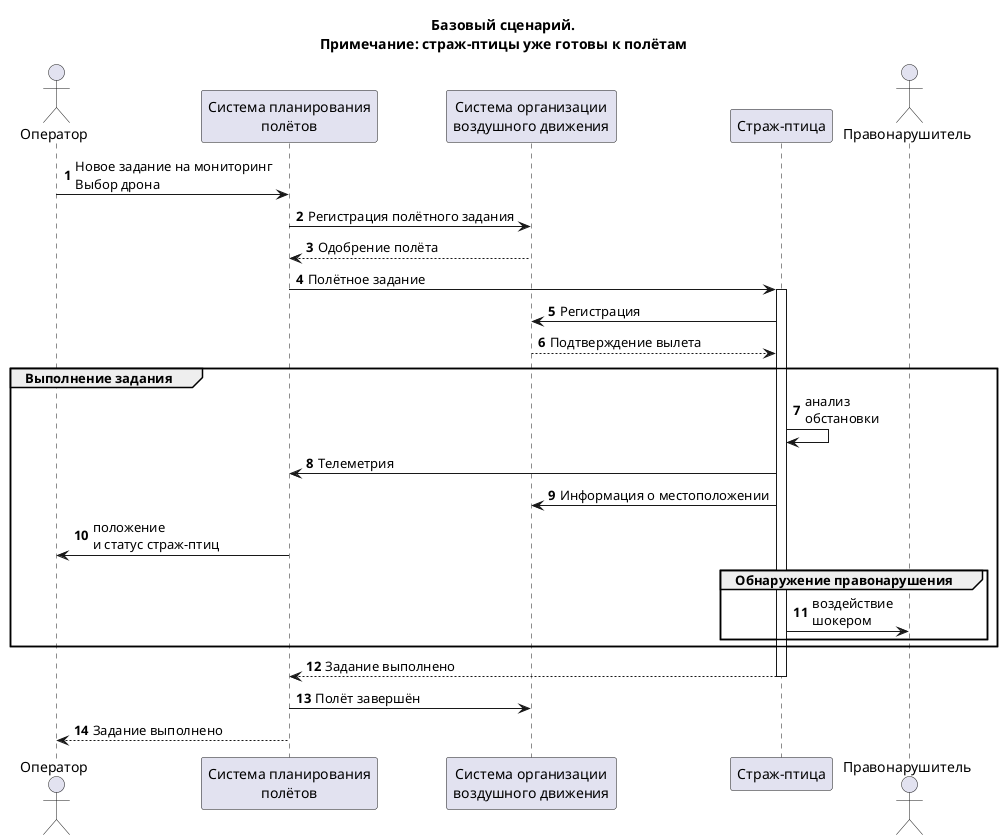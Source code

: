 @startuml "Базовый сценарий"

title "Базовый сценарий.\nПримечание: страж-птицы уже готовы к полётам"

actor "Оператор" as admin
participant "Система планирования\nполётов" as plansys
participant "Система организации\nвоздушного движения" as gov
participant "Страж-птица" as drone
actor "Правонарушитель" as offender
autonumber

admin -> plansys: Новое задание на мониторинг\nВыбор дрона
plansys -> gov: Регистрация полётного задания
gov --> plansys: Одобрение полёта
plansys -> drone++: Полётное задание
drone -> gov: Регистрация 
gov --> drone: Подтверждение вылета
group Выполнение задания
drone -> drone: анализ\nобстановки
drone -> plansys: Телеметрия
drone -> gov: Информация о местоположении
plansys -> admin: положение \nи статус страж-птиц
group Обнаружение правонарушения
drone -> offender: воздействие\nшокером
end 
end
drone --> plansys--: Задание выполнено
plansys -> gov: Полёт завершён
plansys --> admin: Задание выполнено

@enduml

@startuml "Выполнение задания c HLA"

title "Выполнение задания + HLA"

autonumber
participant "Система\nпланирования" as dispatcher
participant "ОрВД" as gov
participant "1. Связь" as conn
participant "3. Центральная\nсистема\nуправления" as controlsys
participant "4. Навигация" as nav
participant "8. Приводы" as servos 
participant "6. Полётный\nконтроллер" as autopilot
participant "2. Сбор и анализ\nданных" as processing
participant "5. Нейтрализация" as shoker
participant "7. Самодиагностика\nи мониторинг" as selfdiag
participant "9. Контроль батареи" as battery

group Инициация вылета
dispatcher -> conn: полётное задание
conn -> gov++: регистрация вылета
note over gov, conn
регистрация включает в себя 
- идентификатор и основные параметры дрона
- идентификатор полётного задания, авторизованного ОрВД
end note
gov -> gov: проверка и\nрегистрация\nвылета конкретного\nдрона
gov --> conn--: разрешение на вылет
conn -> controlsys++: полётное задание\nразрешение на вылет
controlsys <- nav: текущие координаты
selfdiag <- battery: статус
controlsys <- selfdiag: состояние подсистем
controlsys -> controlsys: расчёт маршрута
end
loop Следование в район мониторинга
controlsys -> autopilot++: параметры\nперемещения
autopilot -> autopilot: расчёт управляющих команд
autopilot -> servos++: управляющие команды
servos -> servos: выполнение команд
autopilot --> controlsys: результат\nвыполнения
controlsys <- nav: координаты
controlsys -> controlsys: проверка\nдостижения\nзаданного\nрайона
end
controlsys -> processing++: включение режима мониторинга
loop Работа в районе мониторинга
processing -> processing: сбор и\nанализ данных
processing --> controlsys: результаты мониторинга
group Обнаружено правонарушение
controlsys -> shoker++: произвести воздействие
shoker --> controlsys--: успешно
end
controlsys <- nav: координаты
controlsys -> conn: телеметрия\n- координаты\n- диагностика\n- события мониторинга
conn -> dispatcher: телеметрия\nи результаты мониторинга
conn -> gov: координаты
note over gov 
возможен запрет продолжения полёта
и требование немедленной посадки
end note
controlsys -> controlsys: проверка\nусловий завершения\nмиссии
end
controlsys -> processing: прекращение мониторинга
deactivate processing
group Завершение миссии,\nвозвращение на базу
controlsys -> autopilot++: параметры перемещения
autopilot -> autopilot: расчёт управляющих команд
autopilot -> servos++: управляющие команды
servos -> servos: выполнение команд
autopilot --> controlsys: результат выполнения
controlsys <- nav: координаты
end
group Финализация миссии 
controlsys -> conn--: миссия завершена
conn -> gov: миссия завершена
conn -> dispatcher: миссия завершена
end

@enduml


@startuml "Негативный сценарий. 1. Связь"

title "Негативный сценарий. 1. Связь\nНарушение ЦБ№1,2,6"

autonumber
participant "Система\nпланирования" as dispatcher
participant "ОрВД" as gov
participant "1. Связь" as conn #red
participant "3. Центральная\nсистема\nуправления" as controlsys
participant "4. Навигация" as nav
participant "8. Приводы" as servos 
participant "6. Полётный\nконтроллер" as autopilot
participant "2. Сбор и анализ\nданных" as processing
participant "5. Нейтрализация" as shoker
participant "7. Самодиагностика\nи мониторинг" as selfdiag
participant "9. Контроль батареи" as battery

group Инициация вылета
dispatcher -> conn: полётное задание
conn -> gov++: регистрация вылета
note over gov, conn
регистрация включает в себя 
- идентификатор и основные параметры дрона
- идентификатор полётного задания, авторизованного ОрВД
end note
gov -> gov: проверка и\nрегистрация\nвылета конкретного\nдрона
gov --> conn--: разрешение на вылет
conn -[#red]> controlsys++: полётное задание\nразрешение на вылет
controlsys <- nav: текущие координаты
selfdiag <- battery: статус
controlsys <- selfdiag: состояние подсистем
controlsys -> controlsys: расчёт маршрута
end
loop #red Следование в район мониторинга 
controlsys -> autopilot++: параметры\nперемещения
autopilot -> autopilot: расчёт управляющих команд
autopilot -> servos++: управляющие команды
servos -> servos: выполнение команд
autopilot --> controlsys: результат\nвыполнения
controlsys <- nav: координаты
controlsys -> controlsys: проверка\nдостижения\nзаданного\nрайона
end
controlsys -> processing++: включение режима мониторинга
loop #red Работа в районе мониторинга
processing -> processing: сбор и\nанализ данных
processing --> controlsys: результаты мониторинга
group Обнаружено правонарушение
controlsys -> shoker++: произвести воздействие
shoker --> controlsys--: успешно
end
controlsys <- nav: координаты
controlsys -> conn: телеметрия\n- координаты\n- диагностика\n- события мониторинга
conn -> dispatcher: телеметрия\nи результаты мониторинга
conn -> gov: координаты
note over gov 
возможен запрет продолжения полёта
и требование немедленной посадки
end note
controlsys -> controlsys: проверка\nусловий завершения\nмиссии
end
controlsys -> processing: прекращение мониторинга
deactivate processing
group Завершение миссии,\nвозвращение на базу
controlsys -> autopilot++: параметры перемещения
autopilot -> autopilot: расчёт управляющих команд
autopilot -> servos++: управляющие команды
servos -> servos: выполнение команд
autopilot --> controlsys: результат выполнения
controlsys <- nav: координаты
end
group Финализация миссии 
controlsys -> conn--: миссия завершена
conn -> gov: миссия завершена
conn -> dispatcher: миссия завершена
end


@enduml